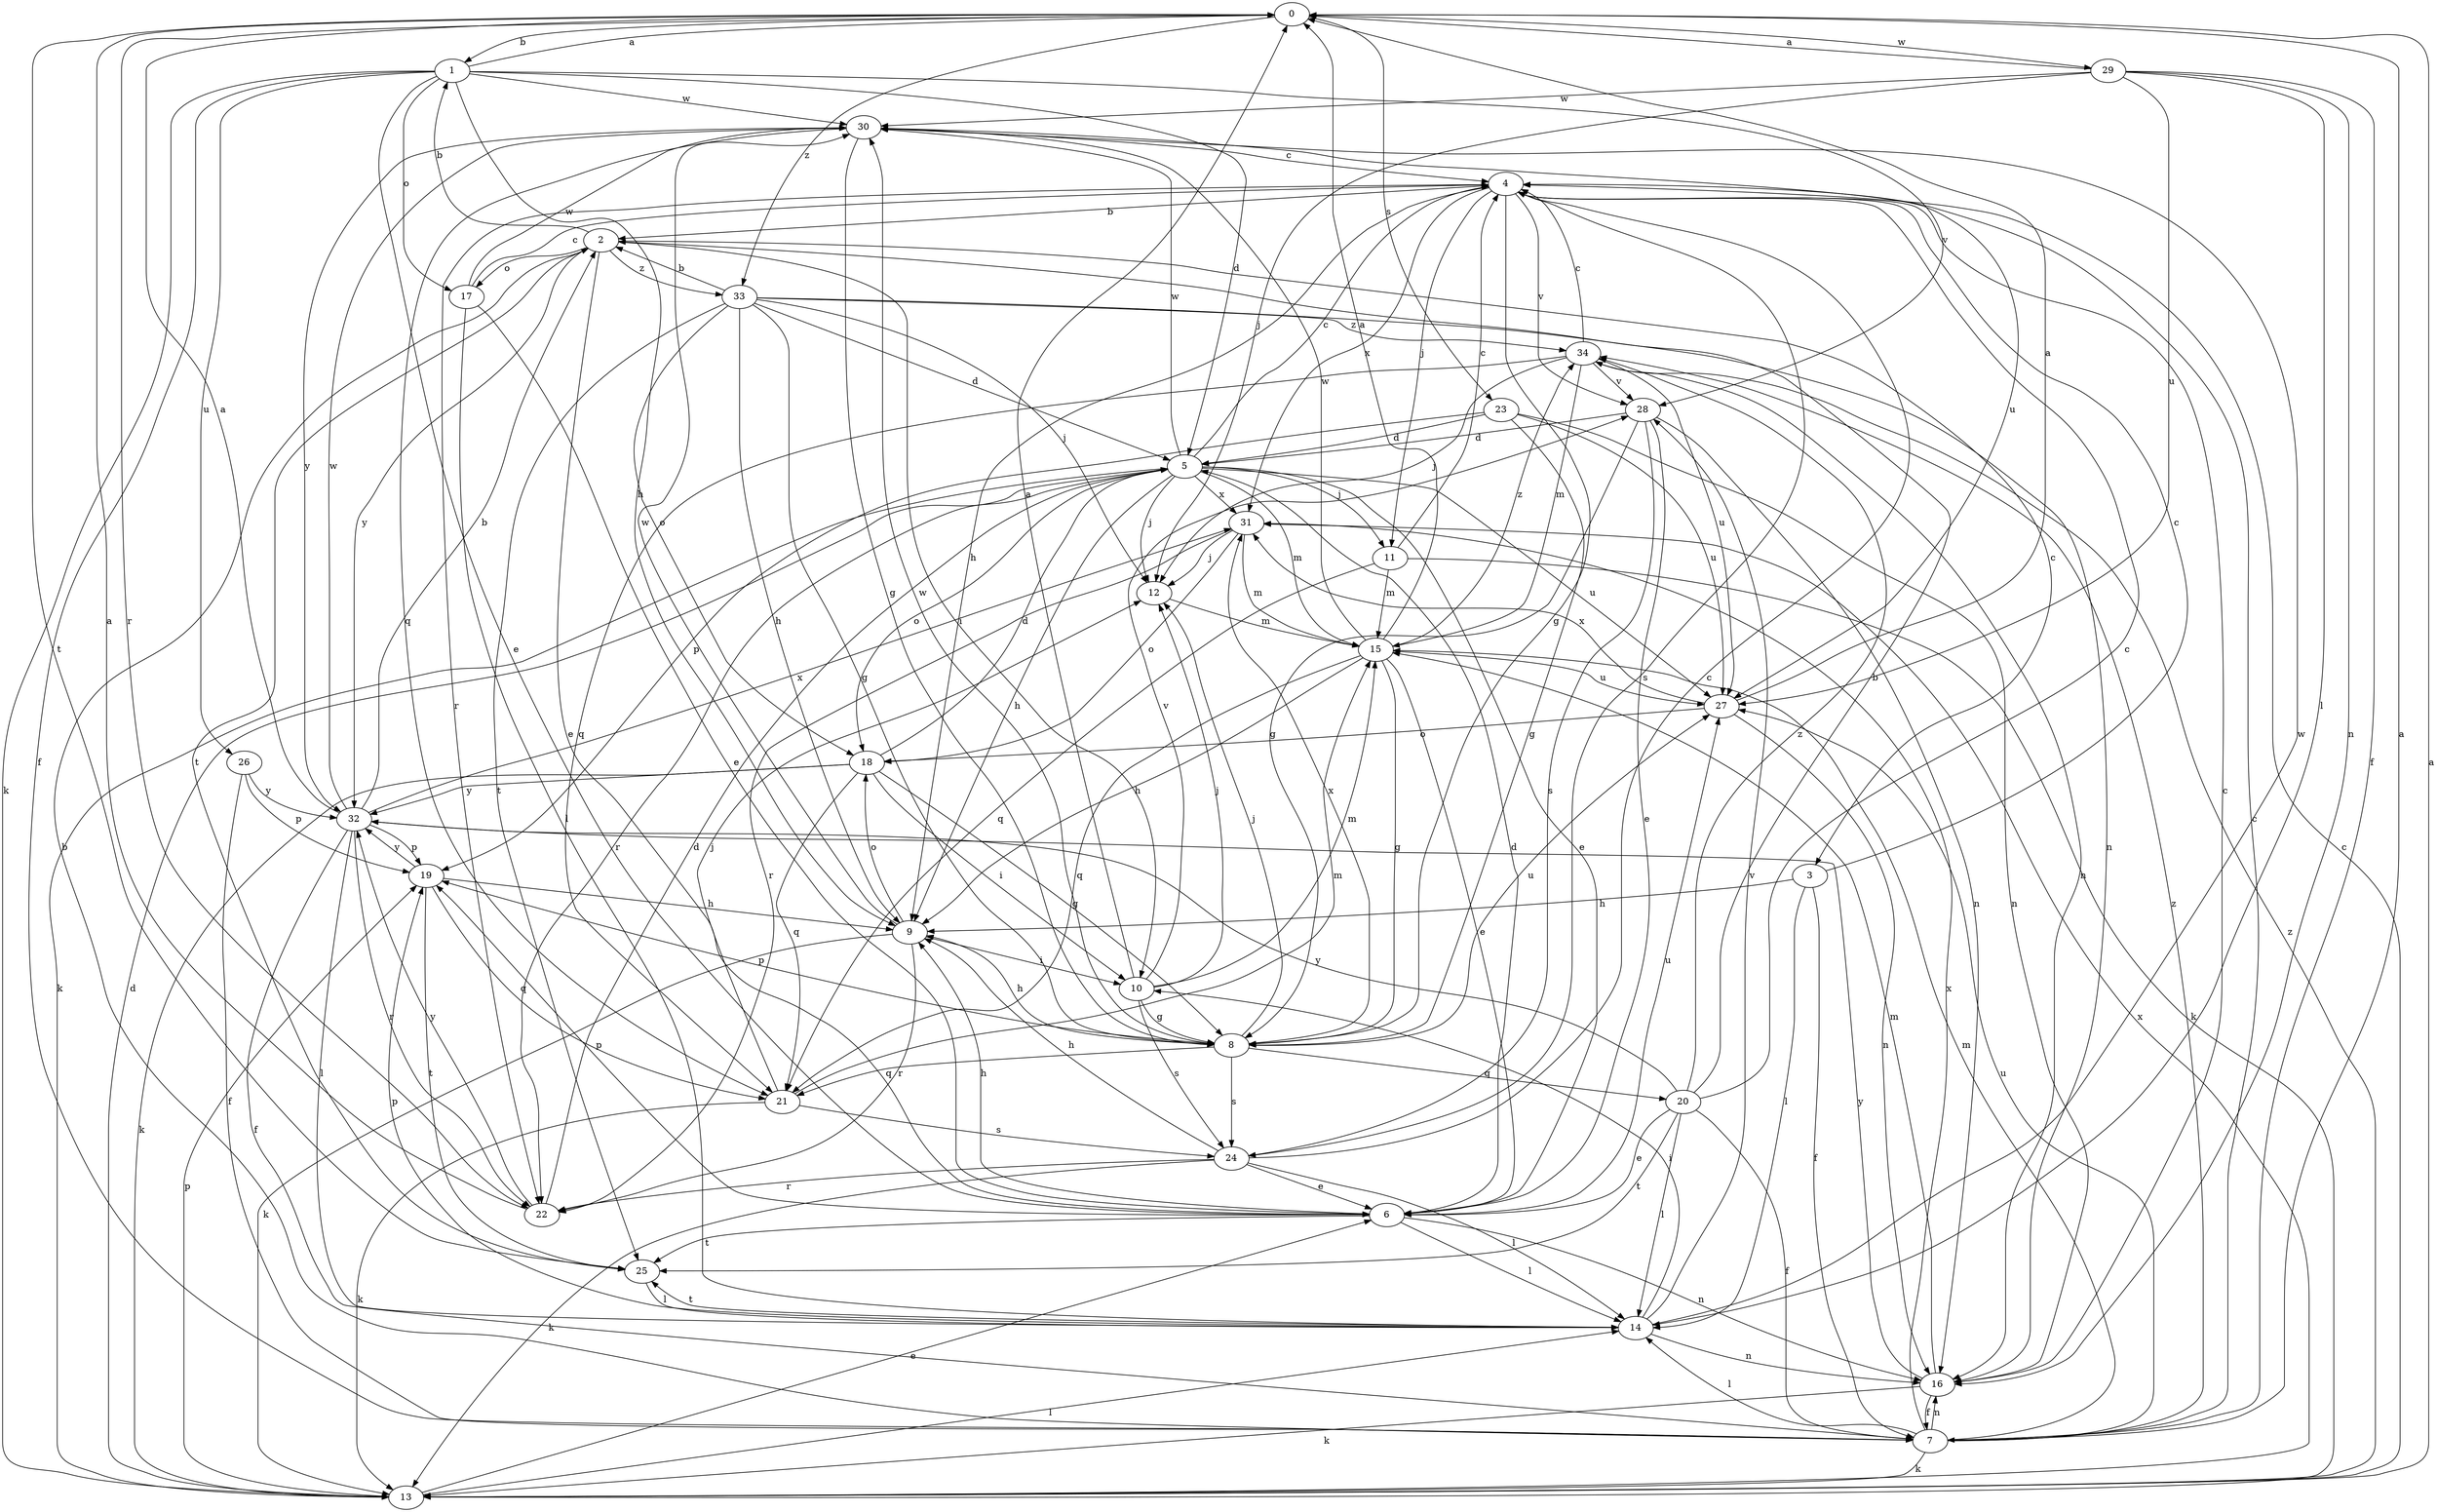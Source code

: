 strict digraph  {
0;
1;
2;
3;
4;
5;
6;
7;
8;
9;
10;
11;
12;
13;
14;
15;
16;
17;
18;
19;
20;
21;
22;
23;
24;
25;
26;
27;
28;
29;
30;
31;
32;
33;
34;
0 -> 1  [label=b];
0 -> 22  [label=r];
0 -> 23  [label=s];
0 -> 25  [label=t];
0 -> 29  [label=w];
0 -> 33  [label=z];
1 -> 0  [label=a];
1 -> 5  [label=d];
1 -> 6  [label=e];
1 -> 7  [label=f];
1 -> 9  [label=h];
1 -> 13  [label=k];
1 -> 17  [label=o];
1 -> 26  [label=u];
1 -> 28  [label=v];
1 -> 30  [label=w];
2 -> 1  [label=b];
2 -> 3  [label=c];
2 -> 6  [label=e];
2 -> 10  [label=i];
2 -> 17  [label=o];
2 -> 25  [label=t];
2 -> 32  [label=y];
2 -> 33  [label=z];
3 -> 4  [label=c];
3 -> 7  [label=f];
3 -> 9  [label=h];
3 -> 14  [label=l];
4 -> 2  [label=b];
4 -> 8  [label=g];
4 -> 9  [label=h];
4 -> 11  [label=j];
4 -> 22  [label=r];
4 -> 24  [label=s];
4 -> 28  [label=v];
4 -> 31  [label=x];
5 -> 4  [label=c];
5 -> 6  [label=e];
5 -> 9  [label=h];
5 -> 11  [label=j];
5 -> 12  [label=j];
5 -> 13  [label=k];
5 -> 15  [label=m];
5 -> 18  [label=o];
5 -> 22  [label=r];
5 -> 27  [label=u];
5 -> 30  [label=w];
5 -> 31  [label=x];
6 -> 5  [label=d];
6 -> 9  [label=h];
6 -> 14  [label=l];
6 -> 16  [label=n];
6 -> 19  [label=p];
6 -> 25  [label=t];
6 -> 27  [label=u];
7 -> 0  [label=a];
7 -> 2  [label=b];
7 -> 4  [label=c];
7 -> 13  [label=k];
7 -> 14  [label=l];
7 -> 15  [label=m];
7 -> 16  [label=n];
7 -> 27  [label=u];
7 -> 31  [label=x];
7 -> 34  [label=z];
8 -> 9  [label=h];
8 -> 12  [label=j];
8 -> 19  [label=p];
8 -> 20  [label=q];
8 -> 21  [label=q];
8 -> 24  [label=s];
8 -> 27  [label=u];
8 -> 30  [label=w];
8 -> 31  [label=x];
9 -> 10  [label=i];
9 -> 13  [label=k];
9 -> 18  [label=o];
9 -> 22  [label=r];
9 -> 30  [label=w];
10 -> 0  [label=a];
10 -> 8  [label=g];
10 -> 12  [label=j];
10 -> 15  [label=m];
10 -> 24  [label=s];
10 -> 28  [label=v];
11 -> 4  [label=c];
11 -> 13  [label=k];
11 -> 15  [label=m];
11 -> 21  [label=q];
12 -> 15  [label=m];
13 -> 0  [label=a];
13 -> 4  [label=c];
13 -> 5  [label=d];
13 -> 6  [label=e];
13 -> 14  [label=l];
13 -> 19  [label=p];
13 -> 31  [label=x];
13 -> 34  [label=z];
14 -> 10  [label=i];
14 -> 16  [label=n];
14 -> 19  [label=p];
14 -> 25  [label=t];
14 -> 28  [label=v];
14 -> 30  [label=w];
15 -> 0  [label=a];
15 -> 6  [label=e];
15 -> 8  [label=g];
15 -> 9  [label=h];
15 -> 21  [label=q];
15 -> 27  [label=u];
15 -> 30  [label=w];
15 -> 34  [label=z];
16 -> 4  [label=c];
16 -> 7  [label=f];
16 -> 13  [label=k];
16 -> 15  [label=m];
16 -> 32  [label=y];
17 -> 4  [label=c];
17 -> 6  [label=e];
17 -> 14  [label=l];
17 -> 30  [label=w];
18 -> 5  [label=d];
18 -> 8  [label=g];
18 -> 10  [label=i];
18 -> 13  [label=k];
18 -> 21  [label=q];
18 -> 32  [label=y];
19 -> 9  [label=h];
19 -> 21  [label=q];
19 -> 25  [label=t];
19 -> 32  [label=y];
20 -> 2  [label=b];
20 -> 4  [label=c];
20 -> 6  [label=e];
20 -> 7  [label=f];
20 -> 14  [label=l];
20 -> 25  [label=t];
20 -> 32  [label=y];
20 -> 34  [label=z];
21 -> 12  [label=j];
21 -> 13  [label=k];
21 -> 15  [label=m];
21 -> 24  [label=s];
22 -> 0  [label=a];
22 -> 5  [label=d];
22 -> 32  [label=y];
23 -> 5  [label=d];
23 -> 8  [label=g];
23 -> 16  [label=n];
23 -> 19  [label=p];
23 -> 27  [label=u];
24 -> 4  [label=c];
24 -> 6  [label=e];
24 -> 9  [label=h];
24 -> 13  [label=k];
24 -> 14  [label=l];
24 -> 22  [label=r];
25 -> 14  [label=l];
26 -> 7  [label=f];
26 -> 19  [label=p];
26 -> 32  [label=y];
27 -> 0  [label=a];
27 -> 16  [label=n];
27 -> 18  [label=o];
27 -> 31  [label=x];
28 -> 5  [label=d];
28 -> 6  [label=e];
28 -> 8  [label=g];
28 -> 16  [label=n];
28 -> 24  [label=s];
29 -> 0  [label=a];
29 -> 7  [label=f];
29 -> 12  [label=j];
29 -> 14  [label=l];
29 -> 16  [label=n];
29 -> 27  [label=u];
29 -> 30  [label=w];
30 -> 4  [label=c];
30 -> 8  [label=g];
30 -> 21  [label=q];
30 -> 27  [label=u];
30 -> 32  [label=y];
31 -> 12  [label=j];
31 -> 15  [label=m];
31 -> 18  [label=o];
31 -> 22  [label=r];
32 -> 0  [label=a];
32 -> 2  [label=b];
32 -> 7  [label=f];
32 -> 14  [label=l];
32 -> 19  [label=p];
32 -> 22  [label=r];
32 -> 30  [label=w];
32 -> 31  [label=x];
33 -> 2  [label=b];
33 -> 5  [label=d];
33 -> 8  [label=g];
33 -> 9  [label=h];
33 -> 12  [label=j];
33 -> 16  [label=n];
33 -> 18  [label=o];
33 -> 25  [label=t];
33 -> 34  [label=z];
34 -> 4  [label=c];
34 -> 12  [label=j];
34 -> 15  [label=m];
34 -> 16  [label=n];
34 -> 21  [label=q];
34 -> 27  [label=u];
34 -> 28  [label=v];
}
